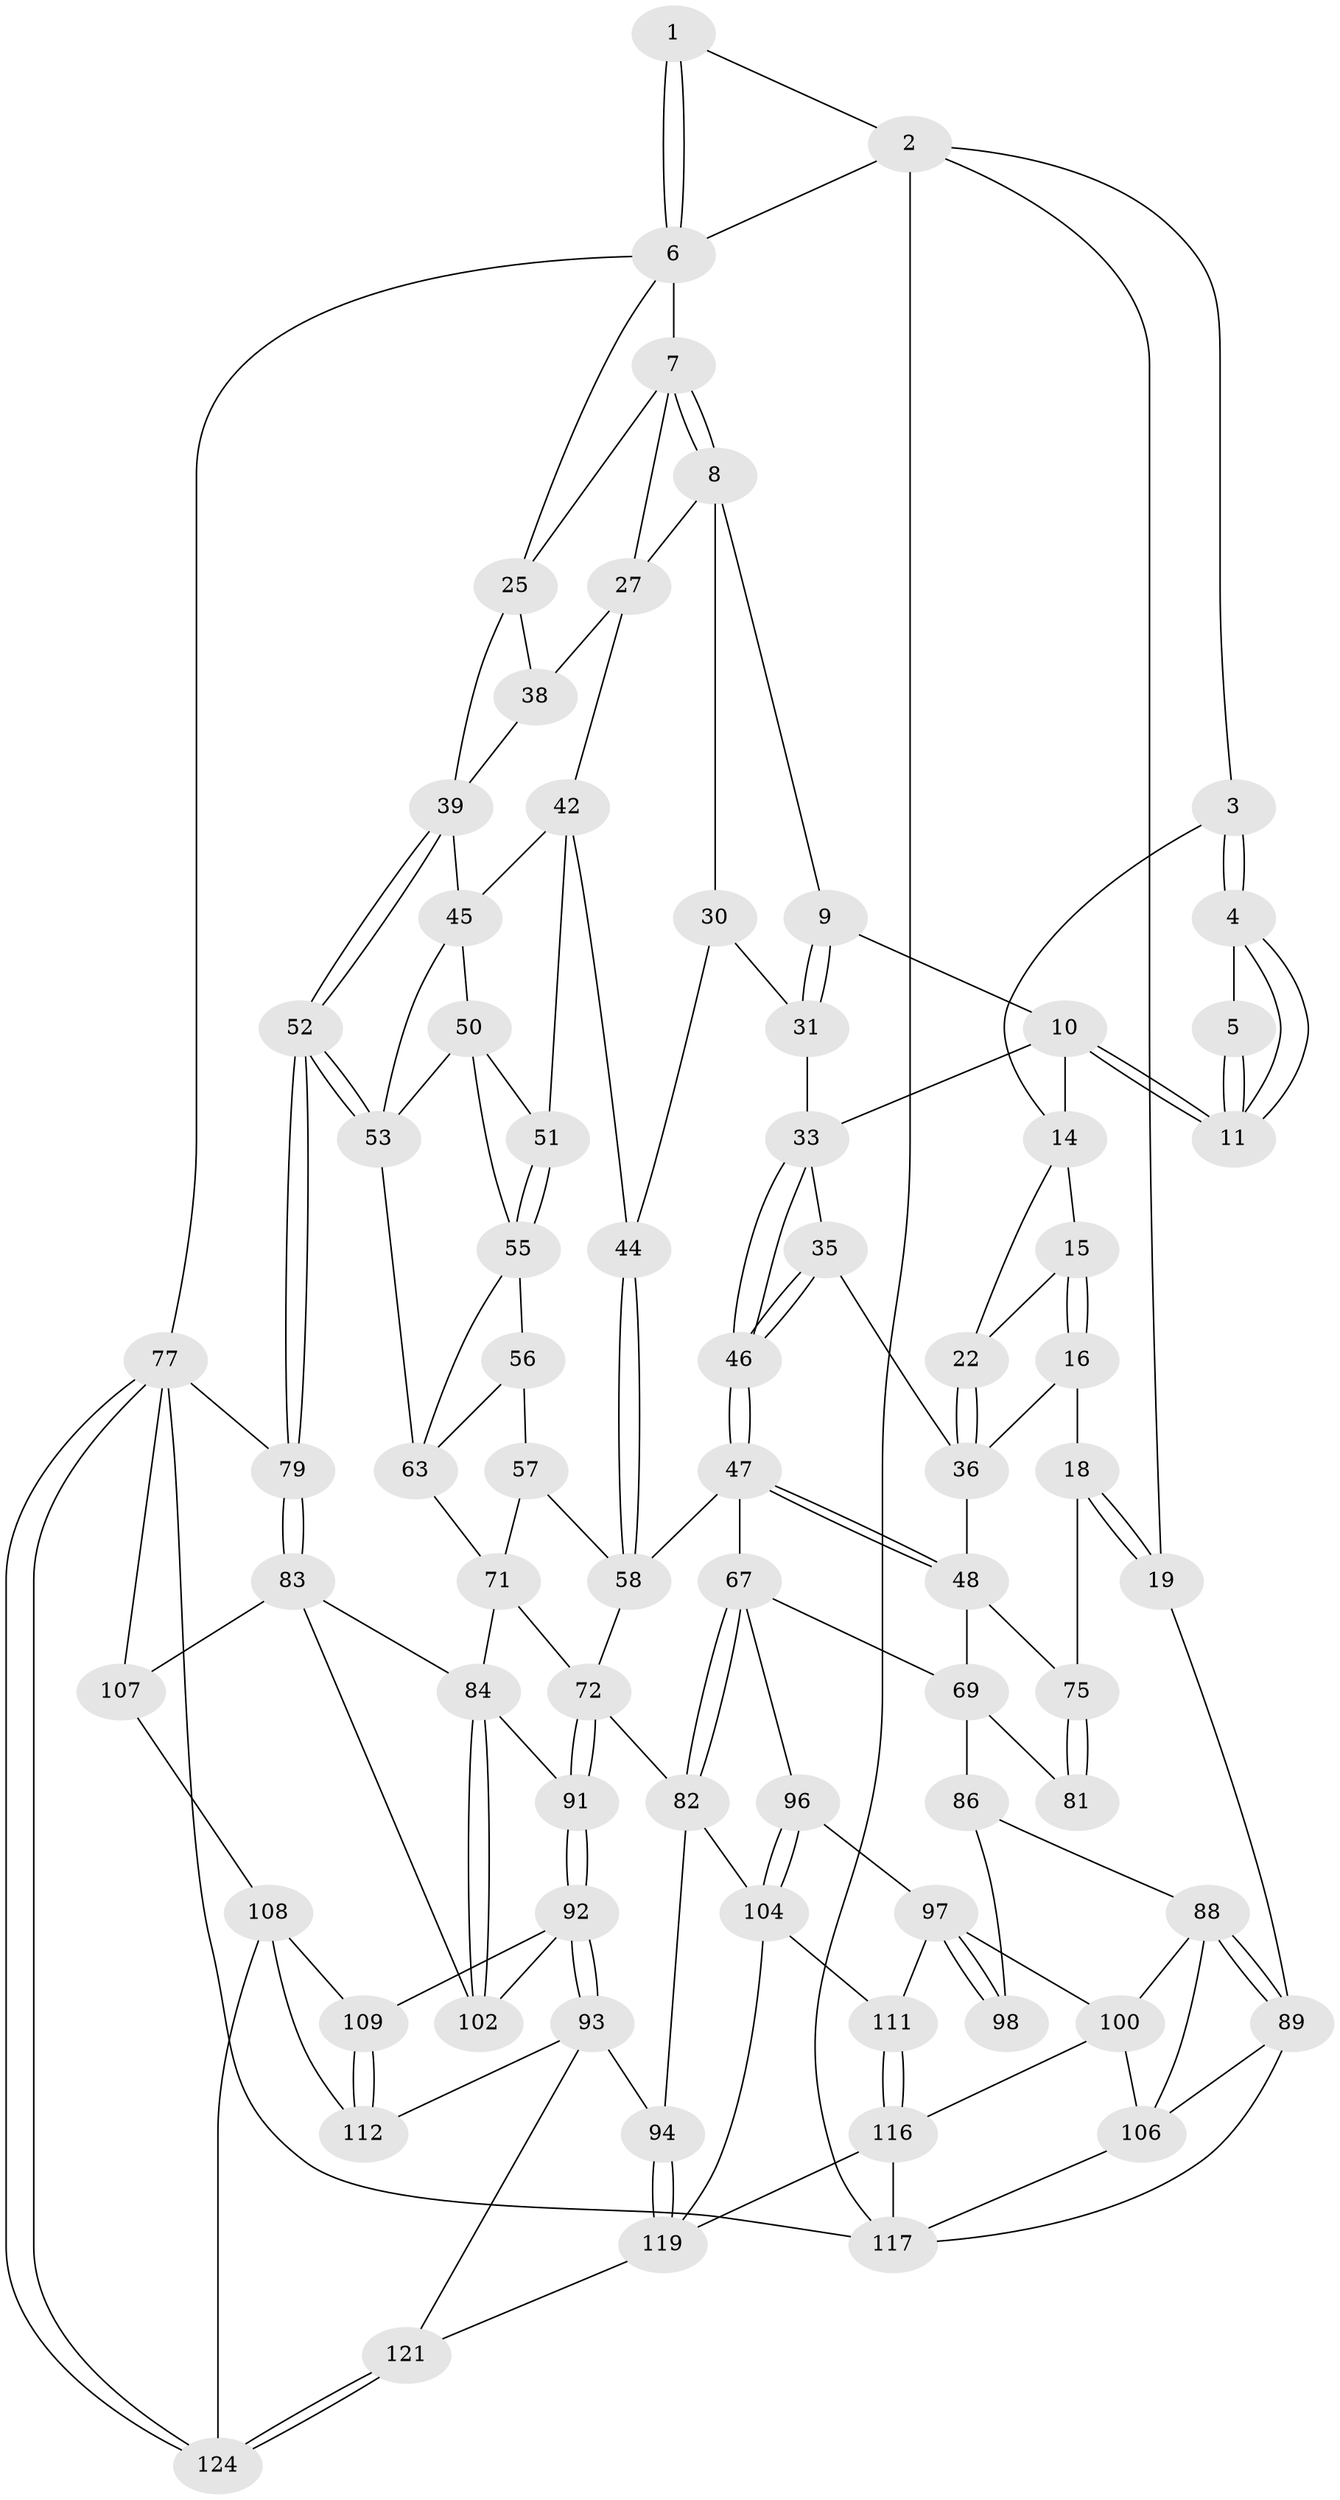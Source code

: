 // Generated by graph-tools (version 1.1) at 2025/24/03/03/25 07:24:31]
// undirected, 76 vertices, 168 edges
graph export_dot {
graph [start="1"]
  node [color=gray90,style=filled];
  1 [pos="+0.6091612721059113+0"];
  2 [pos="+0.21806124593796503+0",super="+13"];
  3 [pos="+0.23557492963949048+0"];
  4 [pos="+0.4152931171512578+0.09873398441150032"];
  5 [pos="+0.5887485543659992+0"];
  6 [pos="+0.6804057244270308+0",super="+12"];
  7 [pos="+0.6969617207463416+0.036494782447445535",super="+24"];
  8 [pos="+0.6893390931161224+0.05144431438285361",super="+29"];
  9 [pos="+0.523894982222345+0.16691980513861265"];
  10 [pos="+0.4492455360299731+0.1615645650701328",super="+20"];
  11 [pos="+0.4474835398894765+0.1541623651341309"];
  14 [pos="+0.23479132772773334+0",super="+21"];
  15 [pos="+0.18953156492752976+0.03538975644037671",super="+23"];
  16 [pos="+0.060097751551332165+0.24583969704242625",super="+17"];
  18 [pos="+0+0.3601918221183395"];
  19 [pos="+0+0.3670169545978852"];
  22 [pos="+0.281089832755494+0.21173779761933884"];
  25 [pos="+0.9307335744084206+0.16891351054884707",super="+26"];
  27 [pos="+0.7836687595415175+0.26958373574408534",super="+28"];
  30 [pos="+0.6813862169604296+0.2394193669192618",super="+41"];
  31 [pos="+0.5536550726929583+0.23233578501655192",super="+32"];
  33 [pos="+0.47201113378231374+0.3425080476005261",super="+34"];
  35 [pos="+0.332043456823631+0.2919156170737657"];
  36 [pos="+0.29728294242567055+0.2847847867964215",super="+37"];
  38 [pos="+0.8340890492092699+0.2577223178953074"];
  39 [pos="+1+0.1997934247171221",super="+40"];
  42 [pos="+0.7671806105888931+0.3200418535116714",super="+43"];
  44 [pos="+0.6117989213704694+0.3694482877634612"];
  45 [pos="+0.8538132120158284+0.35402614888660094",super="+49"];
  46 [pos="+0.4284094203249688+0.37685801342058806"];
  47 [pos="+0.42681930094295334+0.3838670329113383",super="+62"];
  48 [pos="+0.3195857674421014+0.4756940290265282",super="+70"];
  50 [pos="+0.7799109153901638+0.3984082805682612",super="+59"];
  51 [pos="+0.7545681506145341+0.3876341446571766"];
  52 [pos="+1+0.5099895000298584"];
  53 [pos="+0.9118869433315924+0.4988672885220757",super="+54"];
  55 [pos="+0.7407327937779823+0.42045748094011604",super="+60"];
  56 [pos="+0.7074600821797075+0.4354046446636406",super="+64"];
  57 [pos="+0.66509110654744+0.4405883520631432",super="+66"];
  58 [pos="+0.6198766878791212+0.428761153594929",super="+61"];
  63 [pos="+0.7562315314600863+0.4984947332664558",super="+65"];
  67 [pos="+0.40015722828448946+0.6400779297516919",super="+68"];
  69 [pos="+0.3390336645338676+0.5924481973283527",super="+80"];
  71 [pos="+0.6902624205169297+0.5434358216387234",super="+74"];
  72 [pos="+0.5885219467717036+0.564386408484828",super="+73"];
  75 [pos="+0.2065752335824484+0.4943512389836957",super="+76"];
  77 [pos="+1+1",super="+78"];
  79 [pos="+1+0.6108312003747733"];
  81 [pos="+0.21198356662899606+0.6051564832693348"];
  82 [pos="+0.40230221984478315+0.6409041226709022",super="+95"];
  83 [pos="+1+0.6498769600462421",super="+105"];
  84 [pos="+0.7871298575180169+0.6755640458456864",super="+85"];
  86 [pos="+0.21327859632081972+0.614691645877633",super="+87"];
  88 [pos="+0.026058518713012787+0.6768630903891797",super="+101"];
  89 [pos="+0+0.639358528385393",super="+90"];
  91 [pos="+0.6262090349933059+0.6364184382325584"];
  92 [pos="+0.5872911621009672+0.760223709366419",super="+103"];
  93 [pos="+0.515198641092137+0.8181897451079583",super="+113"];
  94 [pos="+0.5151931914198409+0.8181890518487729"];
  96 [pos="+0.278988474905709+0.7622437131615624"];
  97 [pos="+0.2104265118620072+0.7655503481593051",super="+99"];
  98 [pos="+0.2099481863802588+0.6996172850524869"];
  100 [pos="+0.176778955735402+0.783347778900994",super="+114"];
  102 [pos="+0.7874043142330897+0.6998598276107761"];
  104 [pos="+0.3109849251836791+0.8159660890539718",super="+110"];
  106 [pos="+0.06121094846955416+0.8492268518607953",super="+115"];
  107 [pos="+0.8771750122691849+0.8596834784166035"];
  108 [pos="+0.8608874803453634+0.8884007016611225",super="+123"];
  109 [pos="+0.7176038763614243+0.8465589624654906"];
  111 [pos="+0.24763395970081079+0.9085937478769103"];
  112 [pos="+0.6358925913522685+0.9148001336343446"];
  116 [pos="+0.18842903610323916+0.9445277873464972",super="+120"];
  117 [pos="+0+1",super="+118"];
  119 [pos="+0.3769816701711181+0.970006843958899",super="+122"];
  121 [pos="+0.6441542067635576+1"];
  124 [pos="+0.878924589514569+1"];
  1 -- 2;
  1 -- 6;
  1 -- 6;
  2 -- 3;
  2 -- 19;
  2 -- 6;
  2 -- 117;
  3 -- 4;
  3 -- 4;
  3 -- 14;
  4 -- 5;
  4 -- 11;
  4 -- 11;
  5 -- 11;
  5 -- 11;
  6 -- 7;
  6 -- 25;
  6 -- 77;
  7 -- 8;
  7 -- 8;
  7 -- 25;
  7 -- 27;
  8 -- 9;
  8 -- 27;
  8 -- 30;
  9 -- 10;
  9 -- 31;
  9 -- 31;
  10 -- 11;
  10 -- 11;
  10 -- 33;
  10 -- 14;
  14 -- 15;
  14 -- 22;
  15 -- 16 [weight=2];
  15 -- 16;
  15 -- 22;
  16 -- 18;
  16 -- 36;
  18 -- 19;
  18 -- 19;
  18 -- 75;
  19 -- 89;
  22 -- 36;
  22 -- 36;
  25 -- 38;
  25 -- 39;
  27 -- 38;
  27 -- 42;
  30 -- 31 [weight=2];
  30 -- 44;
  31 -- 33;
  33 -- 46;
  33 -- 46;
  33 -- 35;
  35 -- 36;
  35 -- 46;
  35 -- 46;
  36 -- 48;
  38 -- 39;
  39 -- 52;
  39 -- 52;
  39 -- 45;
  42 -- 45;
  42 -- 51;
  42 -- 44;
  44 -- 58;
  44 -- 58;
  45 -- 50;
  45 -- 53;
  46 -- 47;
  46 -- 47;
  47 -- 48;
  47 -- 48;
  47 -- 58;
  47 -- 67;
  48 -- 75;
  48 -- 69;
  50 -- 51;
  50 -- 53;
  50 -- 55;
  51 -- 55;
  51 -- 55;
  52 -- 53;
  52 -- 53;
  52 -- 79;
  52 -- 79;
  53 -- 63;
  55 -- 56;
  55 -- 63;
  56 -- 57 [weight=2];
  56 -- 63;
  57 -- 58;
  57 -- 71;
  58 -- 72;
  63 -- 71;
  67 -- 82;
  67 -- 82;
  67 -- 96;
  67 -- 69;
  69 -- 81;
  69 -- 86;
  71 -- 72;
  71 -- 84;
  72 -- 91;
  72 -- 91;
  72 -- 82;
  75 -- 81 [weight=2];
  75 -- 81;
  77 -- 124;
  77 -- 124;
  77 -- 107;
  77 -- 79;
  77 -- 117;
  79 -- 83;
  79 -- 83;
  82 -- 104;
  82 -- 94;
  83 -- 84;
  83 -- 107;
  83 -- 102;
  84 -- 102;
  84 -- 102;
  84 -- 91;
  86 -- 98 [weight=2];
  86 -- 88;
  88 -- 89;
  88 -- 89;
  88 -- 106;
  88 -- 100;
  89 -- 106;
  89 -- 117;
  91 -- 92;
  91 -- 92;
  92 -- 93;
  92 -- 93;
  92 -- 109;
  92 -- 102;
  93 -- 94;
  93 -- 112;
  93 -- 121;
  94 -- 119;
  94 -- 119;
  96 -- 97;
  96 -- 104;
  96 -- 104;
  97 -- 98;
  97 -- 98;
  97 -- 100;
  97 -- 111;
  100 -- 116;
  100 -- 106;
  104 -- 111;
  104 -- 119;
  106 -- 117;
  107 -- 108;
  108 -- 109;
  108 -- 112;
  108 -- 124;
  109 -- 112;
  109 -- 112;
  111 -- 116;
  111 -- 116;
  116 -- 117;
  116 -- 119;
  119 -- 121;
  121 -- 124;
  121 -- 124;
}
